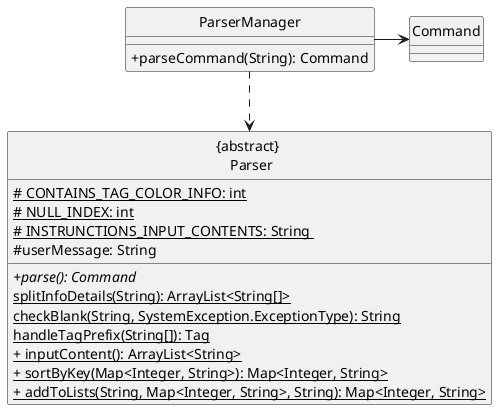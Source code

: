 @startuml

hide circle
skinparam classAttributeIconSize 0

class "{abstract} \n Parser" {
<u># CONTAINS_TAG_COLOR_INFO: int</u>
<u># NULL_INDEX: int</u>
<u># INSTRUNCTIONS_INPUT_CONTENTS: String </u>
# userMessage: String
+ {abstract} parse(): Command
<u>splitInfoDetails(String): ArrayList<String[]></u>
<u>checkBlank(String, SystemException.ExceptionType): String</u>
<u>handleTagPrefix(String[]): Tag</u>
<u>+ inputContent(): ArrayList<String></u>
<u>+ sortByKey(Map<Integer, String>): Map<Integer, String></u>
<u>+ addToLists(String, Map<Integer, String>, String): Map<Integer, String></u>
}

class ParserManager {
+parseCommand(String): Command
}

ParserManager ..> "{abstract} \n Parser"
ParserManager -> Command

@enduml

@startuml

hide circle
skinparam classAttributeIconSize 0

Package "Parsers"<<Rectangle>>{
    Class "{abstract} \n Parser"
    Class ParseAddNoteCommand
    Class ParseAddEventCommand
    Class ParseArchiveOrUnarchiveNoteCommand
    Class ParseCreateOrDeleteTagCommand
    Class ParseEditEventCommand
    Class ParseEditNoteCommand
    Class ParseDeleteEventCommand
    Class ParseDeleteNoteCommand
    Class ParseFindCommand
    Class ParseListEventCommand
    Class ParseListNoteCommand
    Class ParsePinCommand
    Class ParsePinCommand
    Class ParseViewNoteCommand
    Class ParseTagCommand
}

class "{abstract} \n Parser" {
<u># CONTAINS_TAG_COLOR_INFO: int</u>
<u># NULL_INDEX: int</u>
<u># INSTRUNCTIONS_INPUT_CONTENTS: String </u>
# userMessage: String
+ {abstract} parse(): Command
<u>splitInfoDetails(String): ArrayList<String[]></u>
<u>checkBlank(String, SystemException.ExceptionType): String</u>
<u>handleTagPrefix(String[]): Tag</u>
<u>+ inputContent(): ArrayList<String></u>
<u>+ sortByKey(Map<Integer, String>): Map<Integer, String></u>
<u>+ addToLists(String, Map<Integer, String>, String): Map<Integer, String></u>
}

class ParseAddEventCommand {
+ParseAddEventCommand(String)
+parse(): Command
}

class ParseAddNoteCommand {
+ParseAddNoteCommand(String)
+parse(): Command
}

class ParseArchiveOrUnarchiveNoteCommand {
+ParseArchiveOrUnarchiveNoteCommand(String, boolean)
+parse(): Command
}

class ParseCreateOrDeleteTagCommand {
+ParseCreateOrDeleteTagCommand(String, boolean)
+parse(): Command
}

class ParseDeleteEventCommand {
+ParseDeleteEventCommand(String)
+parse(): Command
}

class ParseDeleteNoteCommand {
+ParseDeleteNoteCommand(String)
+parse(): Command
}

class ParseEditNoteCommand {
+ParseEditNoteCommand(String)
+parse(): Command
}

class ParseEditEventCommand {
+ParseEditEventCommand(String)
+parse(): Command
}

class ParseFindCommand {
+ParseFindCommand(String)
+parse(): Command
}

class ParseListEventCommand {
+ParseListEventCommand(String)
+parse(): Command
}

class ParseListNoteCommand {
+ParseAddEvent(String)
+parse(): Command
}

class ParsePinCommand {
+ParsePinCommand(String)
+parse(): Command
}

class ParseTagCommand {
+ParseTagCommand(String, boolean)
+parse(): Command
}

class ParseViewNoteCommand {
+ParseViewNoteCommand(String)
+parse(): Command
}

ParserManager ..> Parsers
ParserManager -> Command

ParseAddNoteCommand -down-|> "{abstract} \n Parser"
ParseAddEventCommand -down-|> "{abstract} \n Parser"
ParseDeleteNoteCommand -down-|> "{abstract} \n Parser"
ParseDeleteEventCommand -down-|> "{abstract} \n Parser"

ParseArchiveOrUnarchiveNoteCommand -left-|> "{abstract} \n Parser"
ParseCreateOrDeleteTagCommand -left-|> "{abstract} \n Parser"
ParseViewNoteCommand -left-|> "{abstract} \n Parser"

ParseTagCommand -right-|> "{abstract} \n Parser"
ParsePinCommand -right-|> "{abstract} \n Parser"
ParseFindCommand -right-|> "{abstract} \n Parser"


ParseEditNoteCommand -up-|> "{abstract} \n Parser"
ParseEditEventCommand -up-|> "{abstract} \n Parser"
ParseListNoteCommand -up-|> "{abstract} \n Parser"
ParseListEventCommand -up-|> "{abstract} \n Parser"

@enduml